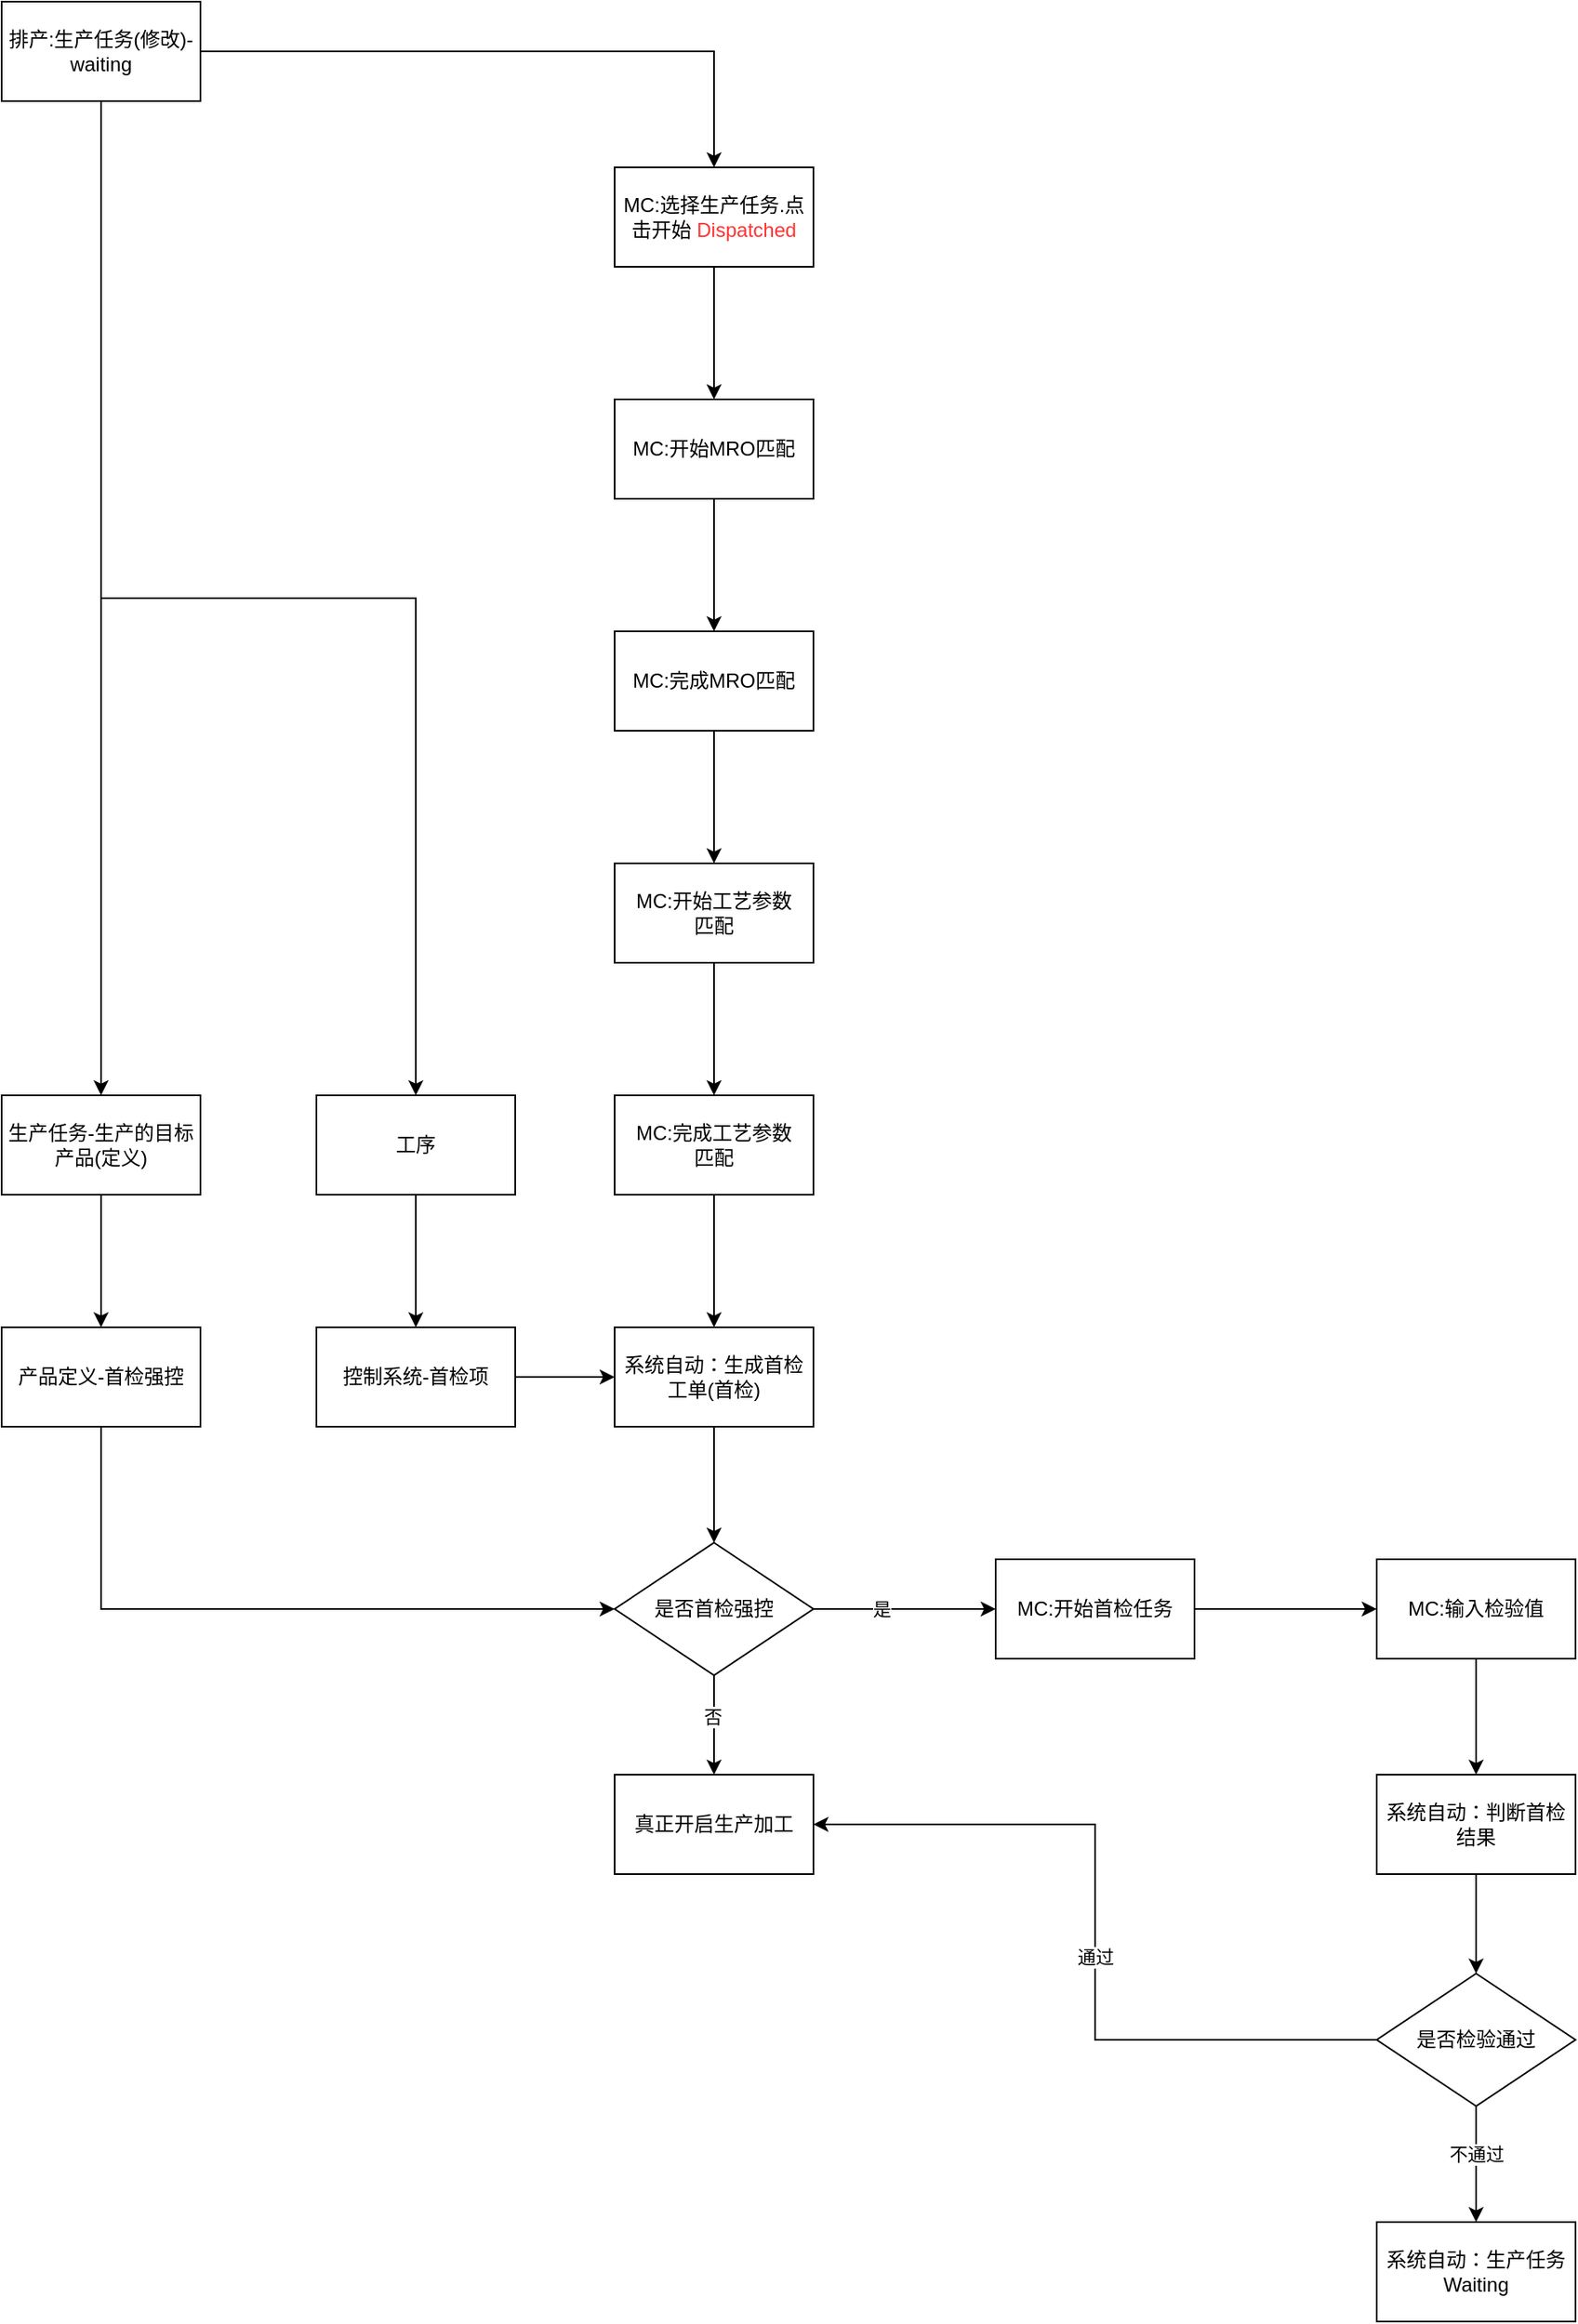 <mxfile version="21.1.9" type="github">
  <diagram name="第 1 页" id="YWGKBsJNkr_up17E1PWP">
    <mxGraphModel dx="2022" dy="637" grid="1" gridSize="10" guides="1" tooltips="1" connect="1" arrows="1" fold="1" page="1" pageScale="1" pageWidth="827" pageHeight="1169" math="0" shadow="0">
      <root>
        <mxCell id="0" />
        <mxCell id="1" parent="0" />
        <mxCell id="_QUgjFNA1RRUstnNKURD-3" value="" style="edgeStyle=orthogonalEdgeStyle;rounded=0;orthogonalLoop=1;jettySize=auto;html=1;" edge="1" parent="1" source="_QUgjFNA1RRUstnNKURD-1" target="_QUgjFNA1RRUstnNKURD-2">
          <mxGeometry relative="1" as="geometry" />
        </mxCell>
        <mxCell id="_QUgjFNA1RRUstnNKURD-1" value="MC:选择生产任务.点击开始 &lt;font color=&quot;#ff3333&quot;&gt;Dispatched&lt;/font&gt;" style="rounded=0;whiteSpace=wrap;html=1;" vertex="1" parent="1">
          <mxGeometry x="170" y="110" width="120" height="60" as="geometry" />
        </mxCell>
        <mxCell id="_QUgjFNA1RRUstnNKURD-5" value="" style="edgeStyle=orthogonalEdgeStyle;rounded=0;orthogonalLoop=1;jettySize=auto;html=1;" edge="1" parent="1" source="_QUgjFNA1RRUstnNKURD-2" target="_QUgjFNA1RRUstnNKURD-4">
          <mxGeometry relative="1" as="geometry" />
        </mxCell>
        <mxCell id="_QUgjFNA1RRUstnNKURD-2" value="MC:开始MRO匹配" style="whiteSpace=wrap;html=1;rounded=0;" vertex="1" parent="1">
          <mxGeometry x="170" y="250" width="120" height="60" as="geometry" />
        </mxCell>
        <mxCell id="_QUgjFNA1RRUstnNKURD-7" value="" style="edgeStyle=orthogonalEdgeStyle;rounded=0;orthogonalLoop=1;jettySize=auto;html=1;" edge="1" parent="1" source="_QUgjFNA1RRUstnNKURD-4" target="_QUgjFNA1RRUstnNKURD-6">
          <mxGeometry relative="1" as="geometry" />
        </mxCell>
        <mxCell id="_QUgjFNA1RRUstnNKURD-4" value="MC:完成MRO匹配" style="whiteSpace=wrap;html=1;rounded=0;" vertex="1" parent="1">
          <mxGeometry x="170" y="390" width="120" height="60" as="geometry" />
        </mxCell>
        <mxCell id="_QUgjFNA1RRUstnNKURD-9" value="" style="edgeStyle=orthogonalEdgeStyle;rounded=0;orthogonalLoop=1;jettySize=auto;html=1;" edge="1" parent="1" source="_QUgjFNA1RRUstnNKURD-6" target="_QUgjFNA1RRUstnNKURD-8">
          <mxGeometry relative="1" as="geometry" />
        </mxCell>
        <mxCell id="_QUgjFNA1RRUstnNKURD-6" value="&lt;div&gt;MC:开始工艺参数&lt;/div&gt;&lt;div&gt;匹配&lt;/div&gt;" style="whiteSpace=wrap;html=1;rounded=0;" vertex="1" parent="1">
          <mxGeometry x="170" y="530" width="120" height="60" as="geometry" />
        </mxCell>
        <mxCell id="_QUgjFNA1RRUstnNKURD-11" value="" style="edgeStyle=orthogonalEdgeStyle;rounded=0;orthogonalLoop=1;jettySize=auto;html=1;" edge="1" parent="1" source="_QUgjFNA1RRUstnNKURD-8" target="_QUgjFNA1RRUstnNKURD-10">
          <mxGeometry relative="1" as="geometry" />
        </mxCell>
        <mxCell id="_QUgjFNA1RRUstnNKURD-8" value="&lt;div&gt;MC:完成工艺参数&lt;/div&gt;&lt;div&gt;匹配&lt;/div&gt;" style="whiteSpace=wrap;html=1;rounded=0;" vertex="1" parent="1">
          <mxGeometry x="170" y="670" width="120" height="60" as="geometry" />
        </mxCell>
        <mxCell id="_QUgjFNA1RRUstnNKURD-16" value="" style="edgeStyle=orthogonalEdgeStyle;rounded=0;orthogonalLoop=1;jettySize=auto;html=1;" edge="1" parent="1" source="_QUgjFNA1RRUstnNKURD-10" target="_QUgjFNA1RRUstnNKURD-15">
          <mxGeometry relative="1" as="geometry" />
        </mxCell>
        <mxCell id="_QUgjFNA1RRUstnNKURD-10" value="系统自动：生成首检工单(首检)" style="whiteSpace=wrap;html=1;rounded=0;" vertex="1" parent="1">
          <mxGeometry x="170" y="810" width="120" height="60" as="geometry" />
        </mxCell>
        <mxCell id="_QUgjFNA1RRUstnNKURD-26" style="edgeStyle=orthogonalEdgeStyle;rounded=0;orthogonalLoop=1;jettySize=auto;html=1;exitX=1;exitY=0.5;exitDx=0;exitDy=0;" edge="1" parent="1" source="_QUgjFNA1RRUstnNKURD-15" target="_QUgjFNA1RRUstnNKURD-24">
          <mxGeometry relative="1" as="geometry" />
        </mxCell>
        <mxCell id="_QUgjFNA1RRUstnNKURD-27" value="是" style="edgeLabel;html=1;align=center;verticalAlign=middle;resizable=0;points=[];" vertex="1" connectable="0" parent="_QUgjFNA1RRUstnNKURD-26">
          <mxGeometry x="-0.262" relative="1" as="geometry">
            <mxPoint as="offset" />
          </mxGeometry>
        </mxCell>
        <mxCell id="_QUgjFNA1RRUstnNKURD-29" style="edgeStyle=orthogonalEdgeStyle;rounded=0;orthogonalLoop=1;jettySize=auto;html=1;exitX=0.5;exitY=1;exitDx=0;exitDy=0;entryX=0.5;entryY=0;entryDx=0;entryDy=0;" edge="1" parent="1" source="_QUgjFNA1RRUstnNKURD-15" target="_QUgjFNA1RRUstnNKURD-25">
          <mxGeometry relative="1" as="geometry" />
        </mxCell>
        <mxCell id="_QUgjFNA1RRUstnNKURD-30" value="否" style="edgeLabel;html=1;align=center;verticalAlign=middle;resizable=0;points=[];" vertex="1" connectable="0" parent="_QUgjFNA1RRUstnNKURD-29">
          <mxGeometry x="-0.189" y="-1" relative="1" as="geometry">
            <mxPoint as="offset" />
          </mxGeometry>
        </mxCell>
        <mxCell id="_QUgjFNA1RRUstnNKURD-15" value="是否首检强控" style="rhombus;whiteSpace=wrap;html=1;rounded=0;" vertex="1" parent="1">
          <mxGeometry x="170" y="940" width="120" height="80" as="geometry" />
        </mxCell>
        <mxCell id="_QUgjFNA1RRUstnNKURD-23" style="edgeStyle=orthogonalEdgeStyle;rounded=0;orthogonalLoop=1;jettySize=auto;html=1;exitX=0.5;exitY=1;exitDx=0;exitDy=0;entryX=0;entryY=0.5;entryDx=0;entryDy=0;" edge="1" parent="1" source="_QUgjFNA1RRUstnNKURD-17" target="_QUgjFNA1RRUstnNKURD-15">
          <mxGeometry relative="1" as="geometry" />
        </mxCell>
        <mxCell id="_QUgjFNA1RRUstnNKURD-17" value="产品定义-首检强控" style="rounded=0;whiteSpace=wrap;html=1;" vertex="1" parent="1">
          <mxGeometry x="-200" y="810" width="120" height="60" as="geometry" />
        </mxCell>
        <mxCell id="_QUgjFNA1RRUstnNKURD-22" style="edgeStyle=orthogonalEdgeStyle;rounded=0;orthogonalLoop=1;jettySize=auto;html=1;exitX=0.5;exitY=1;exitDx=0;exitDy=0;" edge="1" parent="1" source="_QUgjFNA1RRUstnNKURD-18" target="_QUgjFNA1RRUstnNKURD-17">
          <mxGeometry relative="1" as="geometry" />
        </mxCell>
        <mxCell id="_QUgjFNA1RRUstnNKURD-18" value="生产任务-生产的目标产品(定义)" style="rounded=0;whiteSpace=wrap;html=1;" vertex="1" parent="1">
          <mxGeometry x="-200" y="670" width="120" height="60" as="geometry" />
        </mxCell>
        <mxCell id="_QUgjFNA1RRUstnNKURD-20" style="edgeStyle=orthogonalEdgeStyle;rounded=0;orthogonalLoop=1;jettySize=auto;html=1;exitX=1;exitY=0.5;exitDx=0;exitDy=0;entryX=0.5;entryY=0;entryDx=0;entryDy=0;" edge="1" parent="1" source="_QUgjFNA1RRUstnNKURD-19" target="_QUgjFNA1RRUstnNKURD-1">
          <mxGeometry relative="1" as="geometry" />
        </mxCell>
        <mxCell id="_QUgjFNA1RRUstnNKURD-21" style="edgeStyle=orthogonalEdgeStyle;rounded=0;orthogonalLoop=1;jettySize=auto;html=1;exitX=0.5;exitY=1;exitDx=0;exitDy=0;entryX=0.5;entryY=0;entryDx=0;entryDy=0;" edge="1" parent="1" source="_QUgjFNA1RRUstnNKURD-19" target="_QUgjFNA1RRUstnNKURD-18">
          <mxGeometry relative="1" as="geometry" />
        </mxCell>
        <mxCell id="_QUgjFNA1RRUstnNKURD-35" style="edgeStyle=orthogonalEdgeStyle;rounded=0;orthogonalLoop=1;jettySize=auto;html=1;exitX=0.5;exitY=1;exitDx=0;exitDy=0;entryX=0.5;entryY=0;entryDx=0;entryDy=0;" edge="1" parent="1" source="_QUgjFNA1RRUstnNKURD-19" target="_QUgjFNA1RRUstnNKURD-33">
          <mxGeometry relative="1" as="geometry" />
        </mxCell>
        <mxCell id="_QUgjFNA1RRUstnNKURD-19" value="排产:生产任务(修改)-waiting" style="rounded=0;whiteSpace=wrap;html=1;" vertex="1" parent="1">
          <mxGeometry x="-200" y="10" width="120" height="60" as="geometry" />
        </mxCell>
        <mxCell id="_QUgjFNA1RRUstnNKURD-38" style="edgeStyle=orthogonalEdgeStyle;rounded=0;orthogonalLoop=1;jettySize=auto;html=1;exitX=1;exitY=0.5;exitDx=0;exitDy=0;entryX=0;entryY=0.5;entryDx=0;entryDy=0;" edge="1" parent="1" source="_QUgjFNA1RRUstnNKURD-24" target="_QUgjFNA1RRUstnNKURD-32">
          <mxGeometry relative="1" as="geometry" />
        </mxCell>
        <mxCell id="_QUgjFNA1RRUstnNKURD-24" value="MC:开始首检任务" style="whiteSpace=wrap;html=1;rounded=0;" vertex="1" parent="1">
          <mxGeometry x="400" y="950" width="120" height="60" as="geometry" />
        </mxCell>
        <mxCell id="_QUgjFNA1RRUstnNKURD-25" value="真正开启生产加工&lt;br&gt;" style="whiteSpace=wrap;html=1;rounded=0;" vertex="1" parent="1">
          <mxGeometry x="170" y="1080" width="120" height="60" as="geometry" />
        </mxCell>
        <mxCell id="_QUgjFNA1RRUstnNKURD-40" style="edgeStyle=orthogonalEdgeStyle;rounded=0;orthogonalLoop=1;jettySize=auto;html=1;exitX=0.5;exitY=1;exitDx=0;exitDy=0;entryX=0.5;entryY=0;entryDx=0;entryDy=0;" edge="1" parent="1" source="_QUgjFNA1RRUstnNKURD-32" target="_QUgjFNA1RRUstnNKURD-39">
          <mxGeometry relative="1" as="geometry" />
        </mxCell>
        <mxCell id="_QUgjFNA1RRUstnNKURD-32" value="MC:输入检验值" style="whiteSpace=wrap;html=1;rounded=0;" vertex="1" parent="1">
          <mxGeometry x="630" y="950" width="120" height="60" as="geometry" />
        </mxCell>
        <mxCell id="_QUgjFNA1RRUstnNKURD-36" style="edgeStyle=orthogonalEdgeStyle;rounded=0;orthogonalLoop=1;jettySize=auto;html=1;exitX=0.5;exitY=1;exitDx=0;exitDy=0;entryX=0.5;entryY=0;entryDx=0;entryDy=0;" edge="1" parent="1" source="_QUgjFNA1RRUstnNKURD-33" target="_QUgjFNA1RRUstnNKURD-34">
          <mxGeometry relative="1" as="geometry" />
        </mxCell>
        <mxCell id="_QUgjFNA1RRUstnNKURD-33" value="工序" style="rounded=0;whiteSpace=wrap;html=1;" vertex="1" parent="1">
          <mxGeometry x="-10" y="670" width="120" height="60" as="geometry" />
        </mxCell>
        <mxCell id="_QUgjFNA1RRUstnNKURD-37" style="edgeStyle=orthogonalEdgeStyle;rounded=0;orthogonalLoop=1;jettySize=auto;html=1;exitX=1;exitY=0.5;exitDx=0;exitDy=0;entryX=0;entryY=0.5;entryDx=0;entryDy=0;" edge="1" parent="1" source="_QUgjFNA1RRUstnNKURD-34" target="_QUgjFNA1RRUstnNKURD-10">
          <mxGeometry relative="1" as="geometry" />
        </mxCell>
        <mxCell id="_QUgjFNA1RRUstnNKURD-34" value="控制系统-首检项" style="rounded=0;whiteSpace=wrap;html=1;" vertex="1" parent="1">
          <mxGeometry x="-10" y="810" width="120" height="60" as="geometry" />
        </mxCell>
        <mxCell id="_QUgjFNA1RRUstnNKURD-42" style="edgeStyle=orthogonalEdgeStyle;rounded=0;orthogonalLoop=1;jettySize=auto;html=1;exitX=0.5;exitY=1;exitDx=0;exitDy=0;entryX=0.5;entryY=0;entryDx=0;entryDy=0;" edge="1" parent="1" source="_QUgjFNA1RRUstnNKURD-39" target="_QUgjFNA1RRUstnNKURD-41">
          <mxGeometry relative="1" as="geometry" />
        </mxCell>
        <mxCell id="_QUgjFNA1RRUstnNKURD-39" value="系统自动：判断首检结果" style="whiteSpace=wrap;html=1;rounded=0;" vertex="1" parent="1">
          <mxGeometry x="630" y="1080" width="120" height="60" as="geometry" />
        </mxCell>
        <mxCell id="_QUgjFNA1RRUstnNKURD-43" style="edgeStyle=orthogonalEdgeStyle;rounded=0;orthogonalLoop=1;jettySize=auto;html=1;exitX=0;exitY=0.5;exitDx=0;exitDy=0;entryX=1;entryY=0.5;entryDx=0;entryDy=0;" edge="1" parent="1" source="_QUgjFNA1RRUstnNKURD-41" target="_QUgjFNA1RRUstnNKURD-25">
          <mxGeometry relative="1" as="geometry" />
        </mxCell>
        <mxCell id="_QUgjFNA1RRUstnNKURD-44" value="通过" style="edgeLabel;html=1;align=center;verticalAlign=middle;resizable=0;points=[];" vertex="1" connectable="0" parent="_QUgjFNA1RRUstnNKURD-43">
          <mxGeometry x="-0.062" relative="1" as="geometry">
            <mxPoint as="offset" />
          </mxGeometry>
        </mxCell>
        <mxCell id="_QUgjFNA1RRUstnNKURD-46" style="edgeStyle=orthogonalEdgeStyle;rounded=0;orthogonalLoop=1;jettySize=auto;html=1;exitX=0.5;exitY=1;exitDx=0;exitDy=0;entryX=0.5;entryY=0;entryDx=0;entryDy=0;" edge="1" parent="1" source="_QUgjFNA1RRUstnNKURD-41" target="_QUgjFNA1RRUstnNKURD-45">
          <mxGeometry relative="1" as="geometry" />
        </mxCell>
        <mxCell id="_QUgjFNA1RRUstnNKURD-47" value="不通过" style="edgeLabel;html=1;align=center;verticalAlign=middle;resizable=0;points=[];" vertex="1" connectable="0" parent="_QUgjFNA1RRUstnNKURD-46">
          <mxGeometry x="-0.187" relative="1" as="geometry">
            <mxPoint as="offset" />
          </mxGeometry>
        </mxCell>
        <mxCell id="_QUgjFNA1RRUstnNKURD-41" value="是否检验通过" style="rhombus;whiteSpace=wrap;html=1;rounded=0;" vertex="1" parent="1">
          <mxGeometry x="630" y="1200" width="120" height="80" as="geometry" />
        </mxCell>
        <mxCell id="_QUgjFNA1RRUstnNKURD-45" value="系统自动：生产任务Waiting" style="whiteSpace=wrap;html=1;rounded=0;" vertex="1" parent="1">
          <mxGeometry x="630" y="1350" width="120" height="60" as="geometry" />
        </mxCell>
      </root>
    </mxGraphModel>
  </diagram>
</mxfile>
